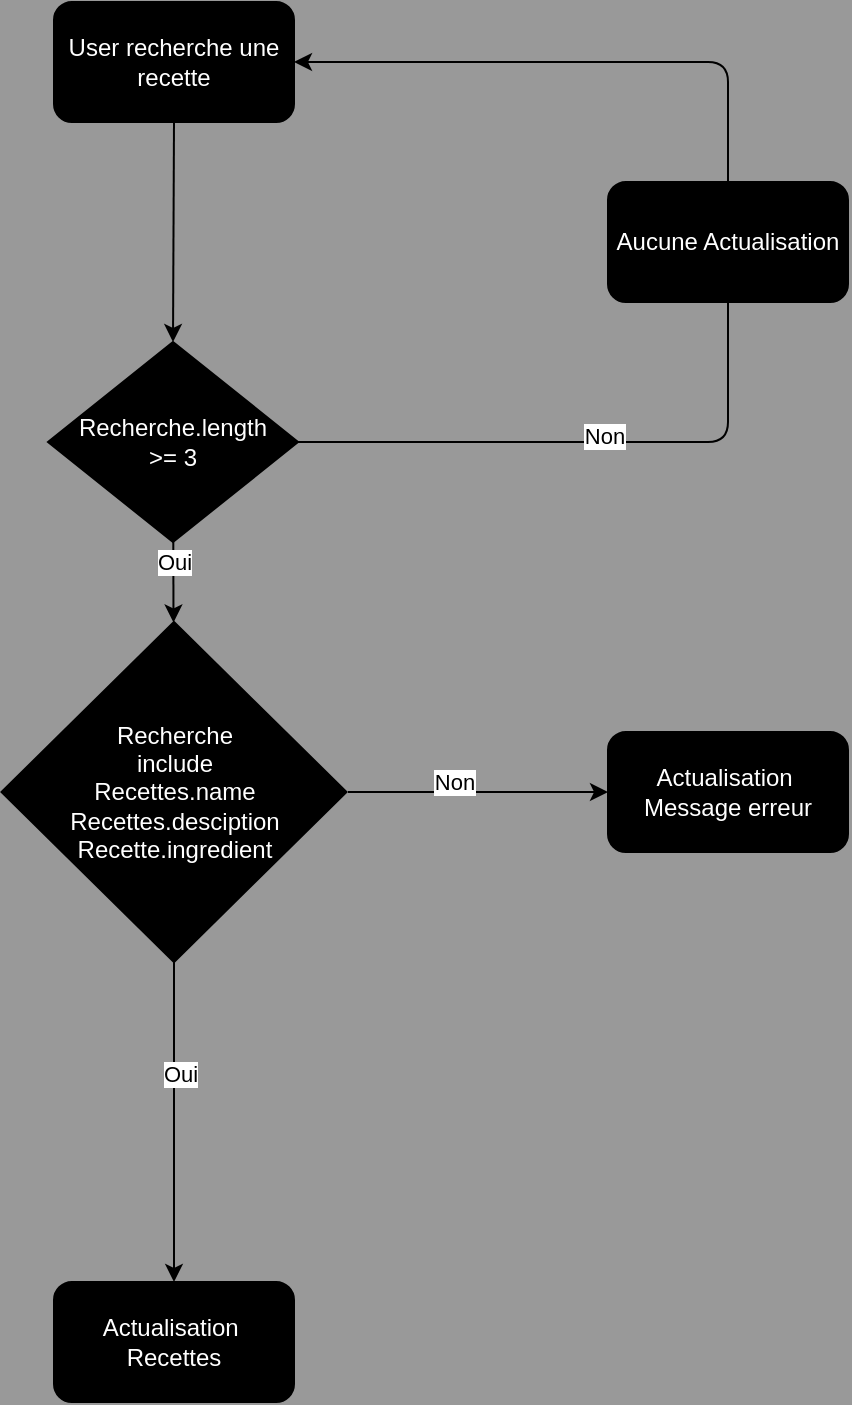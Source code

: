 <mxfile>
    <diagram id="ljBfEgRdoxhSpl3tc1_U" name="Page-1">
        <mxGraphModel dx="1216" dy="787" grid="1" gridSize="10" guides="1" tooltips="1" connect="1" arrows="1" fold="1" page="1" pageScale="1" pageWidth="850" pageHeight="1100" background="#999999" math="0" shadow="0">
            <root>
                <mxCell id="0"/>
                <mxCell id="1" parent="0"/>
                <mxCell id="8" style="edgeStyle=none;html=1;exitX=0.5;exitY=1;exitDx=0;exitDy=0;entryX=0.5;entryY=0;entryDx=0;entryDy=0;" parent="1" source="2" target="3" edge="1">
                    <mxGeometry relative="1" as="geometry"/>
                </mxCell>
                <mxCell id="2" value="User recherche une recette" style="rounded=1;whiteSpace=wrap;html=1;fillColor=#000000;fontColor=#FFFFFF;" parent="1" vertex="1">
                    <mxGeometry x="283" y="30" width="120" height="60" as="geometry"/>
                </mxCell>
                <mxCell id="11" value="" style="edgeStyle=none;html=1;" parent="1" source="3" target="10" edge="1">
                    <mxGeometry relative="1" as="geometry"/>
                </mxCell>
                <mxCell id="35" value="Oui" style="edgeLabel;html=1;align=center;verticalAlign=middle;resizable=0;points=[];" parent="11" vertex="1" connectable="0">
                    <mxGeometry x="-0.522" relative="1" as="geometry">
                        <mxPoint as="offset"/>
                    </mxGeometry>
                </mxCell>
                <mxCell id="12" style="edgeStyle=none;html=1;exitX=1;exitY=0.5;exitDx=0;exitDy=0;entryX=0.5;entryY=0;entryDx=0;entryDy=0;" parent="1" source="3" target="4" edge="1">
                    <mxGeometry relative="1" as="geometry">
                        <Array as="points">
                            <mxPoint x="620" y="250"/>
                        </Array>
                    </mxGeometry>
                </mxCell>
                <mxCell id="34" value="Non" style="edgeLabel;html=1;align=center;verticalAlign=middle;resizable=0;points=[];" parent="12" vertex="1" connectable="0">
                    <mxGeometry x="-0.117" y="3" relative="1" as="geometry">
                        <mxPoint as="offset"/>
                    </mxGeometry>
                </mxCell>
                <mxCell id="3" value="Recherche.length&lt;br&gt;&amp;gt;= 3" style="rhombus;whiteSpace=wrap;html=1;fillColor=#000000;fontColor=#FFFFFF;" parent="1" vertex="1">
                    <mxGeometry x="280" y="200" width="125" height="100" as="geometry"/>
                </mxCell>
                <mxCell id="52" style="edgeStyle=none;html=1;exitX=0.5;exitY=0;exitDx=0;exitDy=0;entryX=1;entryY=0.5;entryDx=0;entryDy=0;" parent="1" source="4" target="2" edge="1">
                    <mxGeometry relative="1" as="geometry">
                        <Array as="points">
                            <mxPoint x="620" y="60"/>
                        </Array>
                    </mxGeometry>
                </mxCell>
                <mxCell id="4" value="Aucune Actualisation" style="rounded=1;whiteSpace=wrap;html=1;fillColor=#000000;fontColor=#FFFFFF;" parent="1" vertex="1">
                    <mxGeometry x="560" y="120" width="120" height="60" as="geometry"/>
                </mxCell>
                <mxCell id="20" value="" style="edgeStyle=none;html=1;" parent="1" target="19" edge="1">
                    <mxGeometry relative="1" as="geometry">
                        <Array as="points"/>
                        <mxPoint x="430" y="425" as="sourcePoint"/>
                    </mxGeometry>
                </mxCell>
                <mxCell id="36" value="Non" style="edgeLabel;html=1;align=center;verticalAlign=middle;resizable=0;points=[];" parent="20" vertex="1" connectable="0">
                    <mxGeometry x="-0.19" y="4" relative="1" as="geometry">
                        <mxPoint y="-1" as="offset"/>
                    </mxGeometry>
                </mxCell>
                <mxCell id="22" value="" style="edgeStyle=none;html=1;" parent="1" source="10" target="21" edge="1">
                    <mxGeometry relative="1" as="geometry"/>
                </mxCell>
                <mxCell id="37" value="Oui" style="edgeLabel;html=1;align=center;verticalAlign=middle;resizable=0;points=[];" parent="22" vertex="1" connectable="0">
                    <mxGeometry x="-0.303" y="3" relative="1" as="geometry">
                        <mxPoint as="offset"/>
                    </mxGeometry>
                </mxCell>
                <mxCell id="10" value="Recherche&lt;br&gt;include&lt;br&gt;Recettes.name&lt;br&gt;Recettes.desciption&lt;br&gt;Recette.ingredient" style="rhombus;whiteSpace=wrap;html=1;fillColor=#000000;fontColor=#FFFFFF;" parent="1" vertex="1">
                    <mxGeometry x="256.75" y="340" width="172.5" height="170" as="geometry"/>
                </mxCell>
                <mxCell id="19" value="Actualisation&amp;nbsp;&lt;br&gt;Message erreur" style="rounded=1;whiteSpace=wrap;html=1;fillColor=#000000;fontColor=#FFFFFF;" parent="1" vertex="1">
                    <mxGeometry x="560" y="395" width="120" height="60" as="geometry"/>
                </mxCell>
                <mxCell id="21" value="Actualisation&amp;nbsp; Recettes" style="rounded=1;whiteSpace=wrap;html=1;fillColor=#000000;fontColor=#FFFFFF;" parent="1" vertex="1">
                    <mxGeometry x="283" y="670" width="120" height="60" as="geometry"/>
                </mxCell>
            </root>
        </mxGraphModel>
    </diagram>
</mxfile>